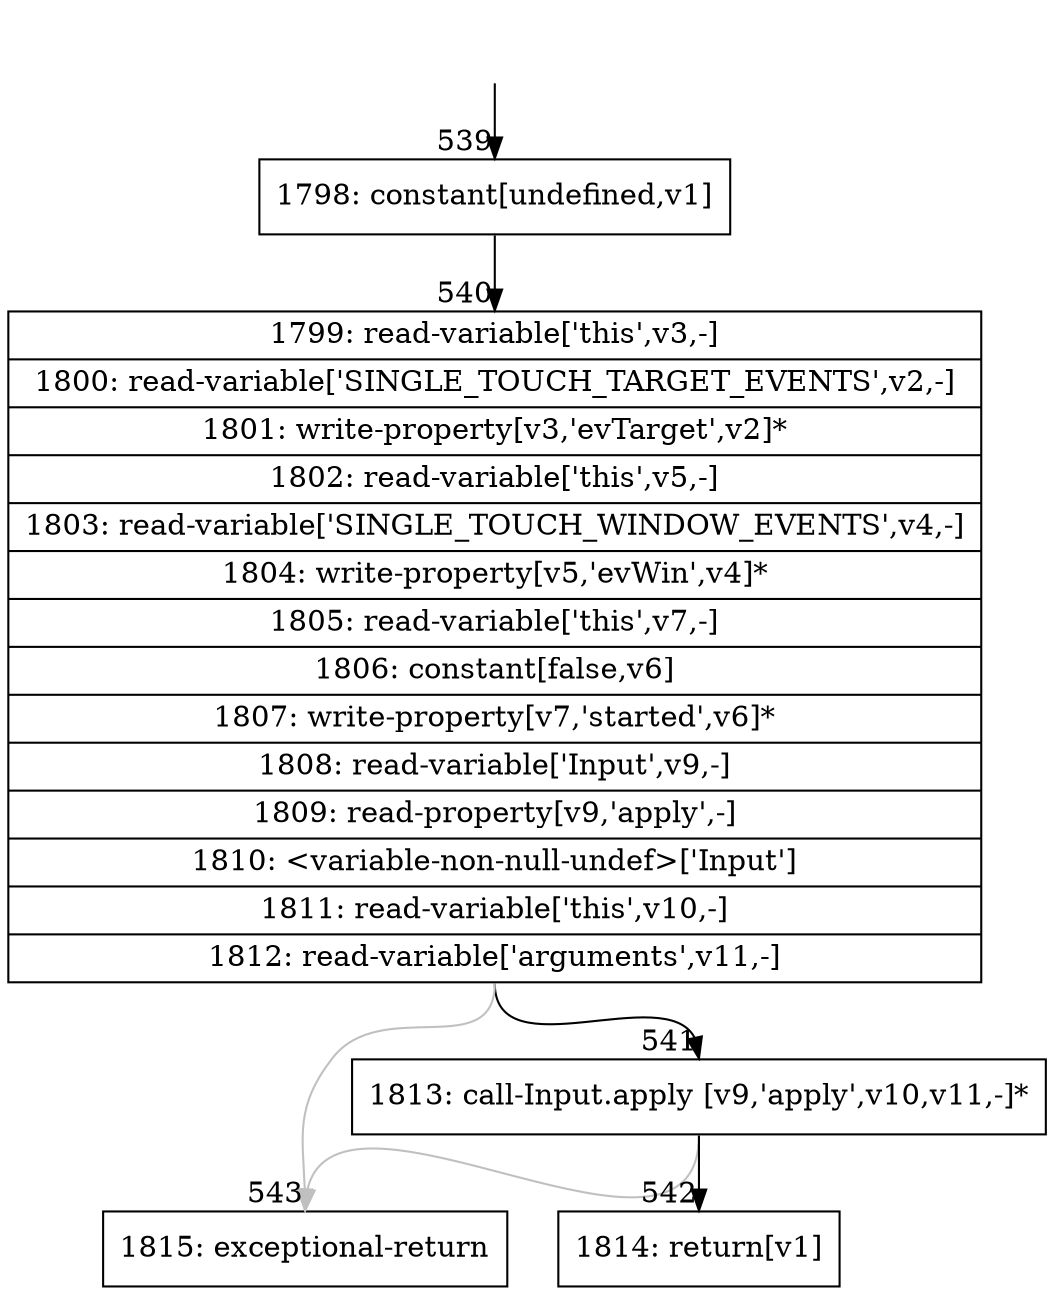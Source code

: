 digraph {
rankdir="TD"
BB_entry48[shape=none,label=""];
BB_entry48 -> BB539 [tailport=s, headport=n, headlabel="    539"]
BB539 [shape=record label="{1798: constant[undefined,v1]}" ] 
BB539 -> BB540 [tailport=s, headport=n, headlabel="      540"]
BB540 [shape=record label="{1799: read-variable['this',v3,-]|1800: read-variable['SINGLE_TOUCH_TARGET_EVENTS',v2,-]|1801: write-property[v3,'evTarget',v2]*|1802: read-variable['this',v5,-]|1803: read-variable['SINGLE_TOUCH_WINDOW_EVENTS',v4,-]|1804: write-property[v5,'evWin',v4]*|1805: read-variable['this',v7,-]|1806: constant[false,v6]|1807: write-property[v7,'started',v6]*|1808: read-variable['Input',v9,-]|1809: read-property[v9,'apply',-]|1810: \<variable-non-null-undef\>['Input']|1811: read-variable['this',v10,-]|1812: read-variable['arguments',v11,-]}" ] 
BB540 -> BB541 [tailport=s, headport=n, headlabel="      541"]
BB540 -> BB543 [tailport=s, headport=n, color=gray, headlabel="      543"]
BB541 [shape=record label="{1813: call-Input.apply [v9,'apply',v10,v11,-]*}" ] 
BB541 -> BB542 [tailport=s, headport=n, headlabel="      542"]
BB541 -> BB543 [tailport=s, headport=n, color=gray]
BB542 [shape=record label="{1814: return[v1]}" ] 
BB543 [shape=record label="{1815: exceptional-return}" ] 
//#$~ 882
}
